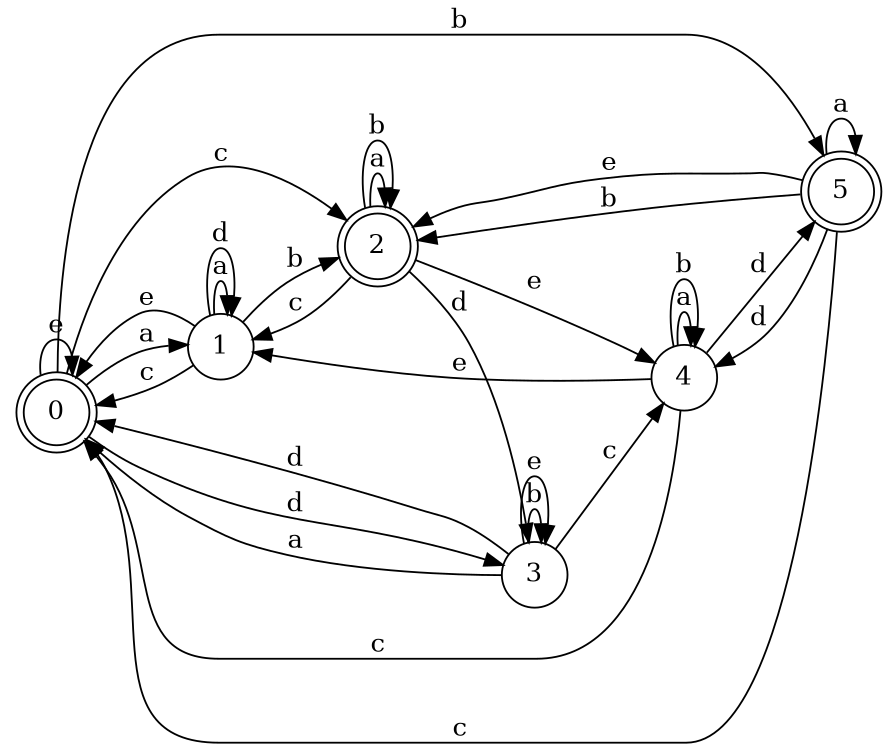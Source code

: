 digraph n5_5 {
__start0 [label="" shape="none"];

rankdir=LR;
size="8,5";

s0 [style="rounded,filled", color="black", fillcolor="white" shape="doublecircle", label="0"];
s1 [style="filled", color="black", fillcolor="white" shape="circle", label="1"];
s2 [style="rounded,filled", color="black", fillcolor="white" shape="doublecircle", label="2"];
s3 [style="filled", color="black", fillcolor="white" shape="circle", label="3"];
s4 [style="filled", color="black", fillcolor="white" shape="circle", label="4"];
s5 [style="rounded,filled", color="black", fillcolor="white" shape="doublecircle", label="5"];
s0 -> s1 [label="a"];
s0 -> s5 [label="b"];
s0 -> s2 [label="c"];
s0 -> s3 [label="d"];
s0 -> s0 [label="e"];
s1 -> s1 [label="a"];
s1 -> s2 [label="b"];
s1 -> s0 [label="c"];
s1 -> s1 [label="d"];
s1 -> s0 [label="e"];
s2 -> s2 [label="a"];
s2 -> s2 [label="b"];
s2 -> s1 [label="c"];
s2 -> s3 [label="d"];
s2 -> s4 [label="e"];
s3 -> s0 [label="a"];
s3 -> s3 [label="b"];
s3 -> s4 [label="c"];
s3 -> s0 [label="d"];
s3 -> s3 [label="e"];
s4 -> s4 [label="a"];
s4 -> s4 [label="b"];
s4 -> s0 [label="c"];
s4 -> s5 [label="d"];
s4 -> s1 [label="e"];
s5 -> s5 [label="a"];
s5 -> s2 [label="b"];
s5 -> s0 [label="c"];
s5 -> s4 [label="d"];
s5 -> s2 [label="e"];

}